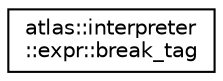 digraph "Graphical Class Hierarchy"
{
  edge [fontname="Helvetica",fontsize="10",labelfontname="Helvetica",labelfontsize="10"];
  node [fontname="Helvetica",fontsize="10",shape=record];
  rankdir="LR";
  Node1 [label="atlas::interpreter\l::expr::break_tag",height=0.2,width=0.4,color="black", fillcolor="white", style="filled",URL="$structatlas_1_1interpreter_1_1expr_1_1break__tag.html"];
}
